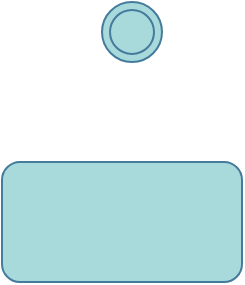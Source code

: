 <mxfile version="21.7.5" type="device">
  <diagram name="Page-1" id="5n4Q_kPgomkOV22j6i_L">
    <mxGraphModel dx="1173" dy="627" grid="1" gridSize="10" guides="1" tooltips="1" connect="1" arrows="1" fold="1" page="1" pageScale="1" pageWidth="850" pageHeight="1100" math="0" shadow="0">
      <root>
        <mxCell id="0" />
        <mxCell id="1" parent="0" />
        <mxCell id="ZP-lOoIfoTtW22RDW0wM-82" value="" style="ellipse;shape=doubleEllipse;html=1;dashed=0;whiteSpace=wrap;aspect=fixed;strokeColor=#457B9D;fontColor=#1D3557;fillColor=#A8DADC;labelBackgroundColor=none;" vertex="1" parent="1">
          <mxGeometry x="490" y="10" width="30" height="30" as="geometry" />
        </mxCell>
        <mxCell id="ZP-lOoIfoTtW22RDW0wM-83" value="" style="rounded=1;whiteSpace=wrap;html=1;strokeColor=#457B9D;fontColor=#1D3557;fillColor=#A8DADC;fillStyle=auto;labelBackgroundColor=none;" vertex="1" parent="1">
          <mxGeometry x="440" y="90" width="120" height="60" as="geometry" />
        </mxCell>
      </root>
    </mxGraphModel>
  </diagram>
</mxfile>
